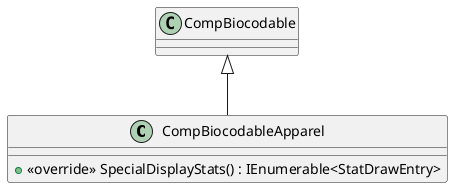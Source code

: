 @startuml
class CompBiocodableApparel {
    + <<override>> SpecialDisplayStats() : IEnumerable<StatDrawEntry>
}
CompBiocodable <|-- CompBiocodableApparel
@enduml
